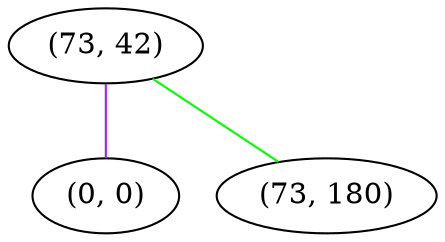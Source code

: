 graph "" {
"(73, 42)";
"(0, 0)";
"(73, 180)";
"(73, 42)" -- "(0, 0)"  [color=purple, key=0, weight=4];
"(73, 42)" -- "(73, 180)"  [color=green, key=0, weight=2];
}
